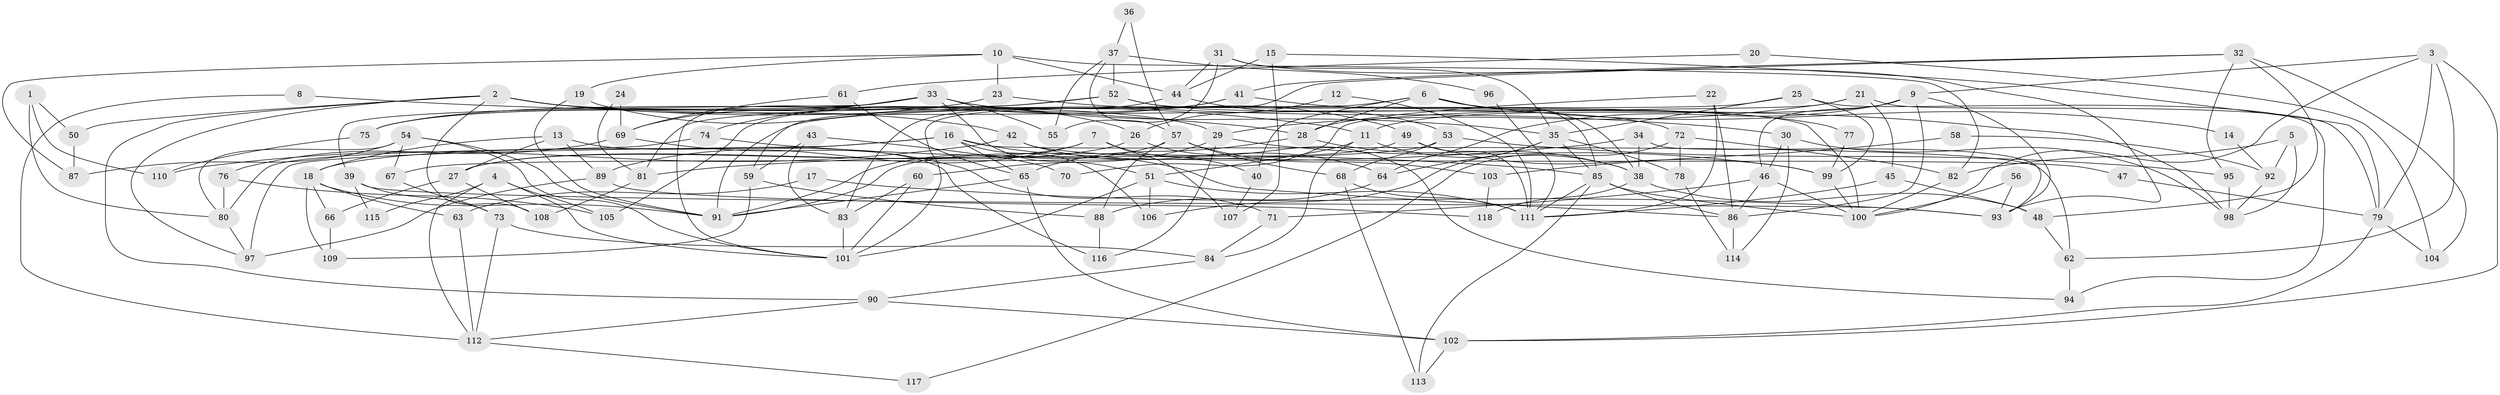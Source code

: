 // coarse degree distribution, {6: 0.09876543209876543, 10: 0.037037037037037035, 5: 0.14814814814814814, 4: 0.18518518518518517, 11: 0.012345679012345678, 2: 0.13580246913580246, 9: 0.024691358024691357, 8: 0.06172839506172839, 3: 0.20987654320987653, 7: 0.06172839506172839, 12: 0.012345679012345678, 1: 0.012345679012345678}
// Generated by graph-tools (version 1.1) at 2025/42/03/06/25 10:42:00]
// undirected, 118 vertices, 236 edges
graph export_dot {
graph [start="1"]
  node [color=gray90,style=filled];
  1;
  2;
  3;
  4;
  5;
  6;
  7;
  8;
  9;
  10;
  11;
  12;
  13;
  14;
  15;
  16;
  17;
  18;
  19;
  20;
  21;
  22;
  23;
  24;
  25;
  26;
  27;
  28;
  29;
  30;
  31;
  32;
  33;
  34;
  35;
  36;
  37;
  38;
  39;
  40;
  41;
  42;
  43;
  44;
  45;
  46;
  47;
  48;
  49;
  50;
  51;
  52;
  53;
  54;
  55;
  56;
  57;
  58;
  59;
  60;
  61;
  62;
  63;
  64;
  65;
  66;
  67;
  68;
  69;
  70;
  71;
  72;
  73;
  74;
  75;
  76;
  77;
  78;
  79;
  80;
  81;
  82;
  83;
  84;
  85;
  86;
  87;
  88;
  89;
  90;
  91;
  92;
  93;
  94;
  95;
  96;
  97;
  98;
  99;
  100;
  101;
  102;
  103;
  104;
  105;
  106;
  107;
  108;
  109;
  110;
  111;
  112;
  113;
  114;
  115;
  116;
  117;
  118;
  1 -- 50;
  1 -- 110;
  1 -- 80;
  2 -- 98;
  2 -- 11;
  2 -- 29;
  2 -- 42;
  2 -- 50;
  2 -- 90;
  2 -- 97;
  2 -- 108;
  3 -- 100;
  3 -- 102;
  3 -- 9;
  3 -- 62;
  3 -- 79;
  4 -- 105;
  4 -- 101;
  4 -- 112;
  4 -- 115;
  5 -- 82;
  5 -- 98;
  5 -- 92;
  6 -- 85;
  6 -- 28;
  6 -- 14;
  6 -- 38;
  6 -- 40;
  6 -- 59;
  7 -- 27;
  7 -- 89;
  7 -- 40;
  7 -- 107;
  8 -- 112;
  8 -- 28;
  9 -- 86;
  9 -- 11;
  9 -- 46;
  9 -- 64;
  9 -- 93;
  10 -- 23;
  10 -- 44;
  10 -- 19;
  10 -- 82;
  10 -- 87;
  11 -- 38;
  11 -- 51;
  11 -- 84;
  12 -- 111;
  12 -- 26;
  13 -- 27;
  13 -- 116;
  13 -- 18;
  13 -- 89;
  14 -- 92;
  15 -- 79;
  15 -- 107;
  15 -- 44;
  16 -- 97;
  16 -- 62;
  16 -- 18;
  16 -- 65;
  16 -- 86;
  16 -- 106;
  17 -- 63;
  17 -- 93;
  18 -- 63;
  18 -- 66;
  18 -- 91;
  18 -- 109;
  19 -- 91;
  19 -- 26;
  20 -- 104;
  20 -- 61;
  21 -- 29;
  21 -- 79;
  21 -- 45;
  21 -- 70;
  22 -- 86;
  22 -- 111;
  22 -- 28;
  23 -- 75;
  23 -- 30;
  24 -- 81;
  24 -- 69;
  25 -- 35;
  25 -- 99;
  25 -- 91;
  25 -- 94;
  26 -- 27;
  26 -- 94;
  27 -- 108;
  27 -- 66;
  28 -- 65;
  28 -- 38;
  29 -- 99;
  29 -- 60;
  29 -- 116;
  30 -- 114;
  30 -- 46;
  30 -- 98;
  31 -- 93;
  31 -- 44;
  31 -- 35;
  31 -- 55;
  32 -- 101;
  32 -- 48;
  32 -- 41;
  32 -- 95;
  32 -- 104;
  33 -- 51;
  33 -- 49;
  33 -- 35;
  33 -- 39;
  33 -- 55;
  33 -- 69;
  33 -- 75;
  33 -- 101;
  34 -- 93;
  34 -- 38;
  34 -- 81;
  35 -- 64;
  35 -- 78;
  35 -- 85;
  35 -- 106;
  36 -- 37;
  36 -- 57;
  37 -- 55;
  37 -- 57;
  37 -- 52;
  37 -- 96;
  38 -- 48;
  38 -- 118;
  39 -- 73;
  39 -- 93;
  39 -- 115;
  40 -- 107;
  41 -- 74;
  41 -- 77;
  41 -- 105;
  42 -- 64;
  42 -- 47;
  42 -- 110;
  43 -- 59;
  43 -- 83;
  43 -- 70;
  44 -- 83;
  44 -- 53;
  45 -- 48;
  45 -- 111;
  46 -- 86;
  46 -- 71;
  46 -- 100;
  47 -- 79;
  48 -- 62;
  49 -- 91;
  49 -- 111;
  49 -- 99;
  50 -- 87;
  51 -- 106;
  51 -- 101;
  51 -- 111;
  52 -- 100;
  52 -- 72;
  52 -- 75;
  52 -- 81;
  53 -- 67;
  53 -- 68;
  53 -- 95;
  54 -- 101;
  54 -- 91;
  54 -- 67;
  54 -- 80;
  54 -- 87;
  56 -- 93;
  56 -- 100;
  57 -- 91;
  57 -- 68;
  57 -- 88;
  57 -- 103;
  58 -- 103;
  58 -- 92;
  59 -- 88;
  59 -- 109;
  60 -- 101;
  60 -- 83;
  61 -- 65;
  61 -- 69;
  62 -- 94;
  63 -- 112;
  64 -- 88;
  65 -- 91;
  65 -- 102;
  66 -- 109;
  67 -- 73;
  68 -- 111;
  68 -- 113;
  69 -- 71;
  69 -- 76;
  71 -- 84;
  72 -- 82;
  72 -- 78;
  72 -- 117;
  73 -- 84;
  73 -- 112;
  74 -- 85;
  74 -- 80;
  75 -- 110;
  76 -- 80;
  76 -- 105;
  77 -- 99;
  78 -- 114;
  79 -- 102;
  79 -- 104;
  80 -- 97;
  81 -- 108;
  82 -- 100;
  83 -- 101;
  84 -- 90;
  85 -- 111;
  85 -- 86;
  85 -- 100;
  85 -- 113;
  86 -- 114;
  88 -- 116;
  89 -- 97;
  89 -- 118;
  90 -- 102;
  90 -- 112;
  92 -- 98;
  95 -- 98;
  96 -- 111;
  99 -- 100;
  102 -- 113;
  103 -- 118;
  112 -- 117;
}
